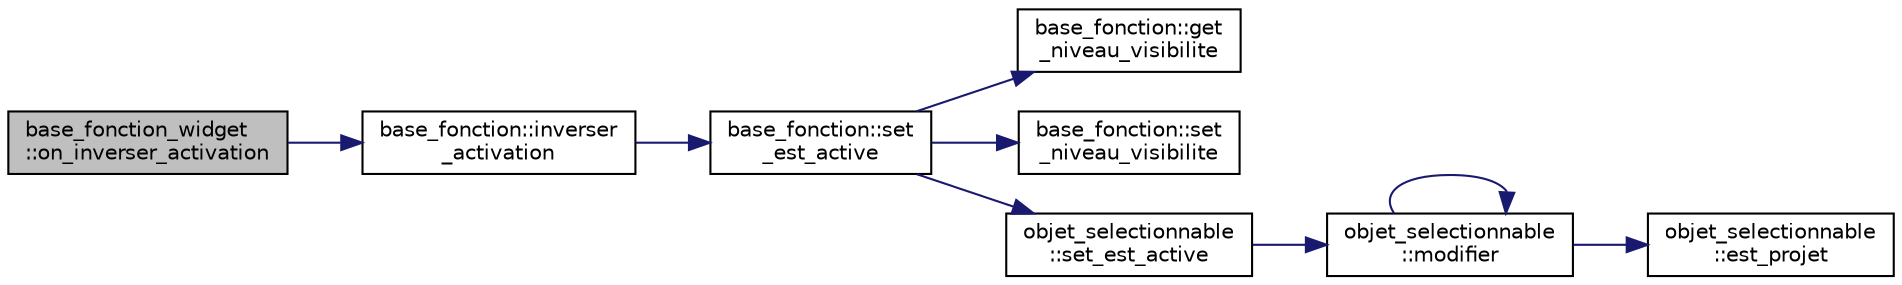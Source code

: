 digraph "base_fonction_widget::on_inverser_activation"
{
  edge [fontname="Helvetica",fontsize="10",labelfontname="Helvetica",labelfontsize="10"];
  node [fontname="Helvetica",fontsize="10",shape=record];
  rankdir="LR";
  Node206 [label="base_fonction_widget\l::on_inverser_activation",height=0.2,width=0.4,color="black", fillcolor="grey75", style="filled", fontcolor="black"];
  Node206 -> Node207 [color="midnightblue",fontsize="10",style="solid",fontname="Helvetica"];
  Node207 [label="base_fonction::inverser\l_activation",height=0.2,width=0.4,color="black", fillcolor="white", style="filled",URL="$classbase__fonction.html#aaf72b5fa4bf0bd4ee43d7eab0aeac984",tooltip="Inverse le niveau de visibilité de la fonction. "];
  Node207 -> Node208 [color="midnightblue",fontsize="10",style="solid",fontname="Helvetica"];
  Node208 [label="base_fonction::set\l_est_active",height=0.2,width=0.4,color="black", fillcolor="white", style="filled",URL="$classbase__fonction.html#a58252a04c7afea216c29d13132b0d6a2",tooltip="Initialise l&#39;activation de la fonction. "];
  Node208 -> Node209 [color="midnightblue",fontsize="10",style="solid",fontname="Helvetica"];
  Node209 [label="base_fonction::get\l_niveau_visibilite",height=0.2,width=0.4,color="black", fillcolor="white", style="filled",URL="$classbase__fonction.html#aad1c92b3ed0b589ba58323132ab4aae7",tooltip="Accesseur du niveau de visibilité de la fonction. "];
  Node208 -> Node210 [color="midnightblue",fontsize="10",style="solid",fontname="Helvetica"];
  Node210 [label="base_fonction::set\l_niveau_visibilite",height=0.2,width=0.4,color="black", fillcolor="white", style="filled",URL="$classbase__fonction.html#aac434731c9e5d95398d3baae6c74d447",tooltip="Initialise le niveau de visibilité de la fonction. "];
  Node208 -> Node211 [color="midnightblue",fontsize="10",style="solid",fontname="Helvetica"];
  Node211 [label="objet_selectionnable\l::set_est_active",height=0.2,width=0.4,color="black", fillcolor="white", style="filled",URL="$classobjet__selectionnable.html#acb1bf63e061079a402c929ce346b0b22"];
  Node211 -> Node212 [color="midnightblue",fontsize="10",style="solid",fontname="Helvetica"];
  Node212 [label="objet_selectionnable\l::modifier",height=0.2,width=0.4,color="black", fillcolor="white", style="filled",URL="$classobjet__selectionnable.html#a9f76b8e89231a79c3fc840af874bd868"];
  Node212 -> Node213 [color="midnightblue",fontsize="10",style="solid",fontname="Helvetica"];
  Node213 [label="objet_selectionnable\l::est_projet",height=0.2,width=0.4,color="black", fillcolor="white", style="filled",URL="$classobjet__selectionnable.html#a49ea1a29523e46f099896477a2b43eaa"];
  Node212 -> Node212 [color="midnightblue",fontsize="10",style="solid",fontname="Helvetica"];
}
